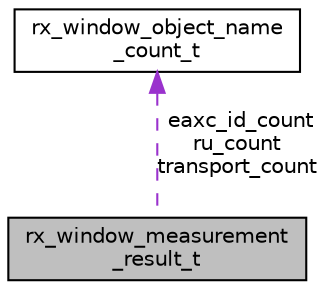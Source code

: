digraph "rx_window_measurement_result_t"
{
 // LATEX_PDF_SIZE
  bgcolor="transparent";
  edge [fontname="Helvetica",fontsize="10",labelfontname="Helvetica",labelfontsize="10"];
  node [fontname="Helvetica",fontsize="10",shape=record];
  Node1 [label="rx_window_measurement\l_result_t",height=0.2,width=0.4,color="black", fillcolor="grey75", style="filled", fontcolor="black",tooltip=" "];
  Node2 -> Node1 [dir="back",color="darkorchid3",fontsize="10",style="dashed",label=" eaxc_id_count\nru_count\ntransport_count" ,fontname="Helvetica"];
  Node2 [label="rx_window_object_name\l_count_t",height=0.2,width=0.4,color="black",URL="$EvenstarPerformanceMgmt_8h.html#structrx__window__object__name__count__t",tooltip=" "];
}
